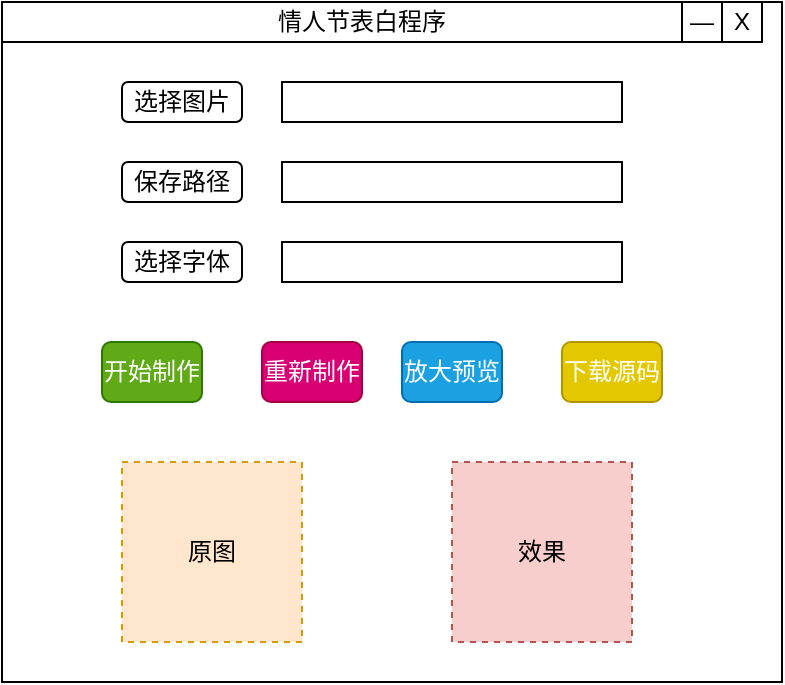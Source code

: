 <mxfile version="14.1.1" type="github"><diagram id="YMiIkgycKB9Jonp-TjeI" name="Page-1"><mxGraphModel dx="868" dy="450" grid="0" gridSize="10" guides="1" tooltips="1" connect="1" arrows="1" fold="1" page="1" pageScale="1" pageWidth="827" pageHeight="1169" math="0" shadow="0"><root><mxCell id="0"/><mxCell id="1" parent="0"/><mxCell id="mZqXW9pUNQk6JRSJBsDW-1" value="" style="rounded=0;whiteSpace=wrap;html=1;" vertex="1" parent="1"><mxGeometry x="180" y="140" width="390" height="340" as="geometry"/></mxCell><mxCell id="mZqXW9pUNQk6JRSJBsDW-3" value="选择图片" style="rounded=1;whiteSpace=wrap;html=1;" vertex="1" parent="1"><mxGeometry x="240" y="180" width="60" height="20" as="geometry"/></mxCell><mxCell id="mZqXW9pUNQk6JRSJBsDW-4" value="" style="rounded=0;whiteSpace=wrap;html=1;" vertex="1" parent="1"><mxGeometry x="320" y="180" width="170" height="20" as="geometry"/></mxCell><mxCell id="mZqXW9pUNQk6JRSJBsDW-5" value="保存路径" style="rounded=1;whiteSpace=wrap;html=1;" vertex="1" parent="1"><mxGeometry x="240" y="220" width="60" height="20" as="geometry"/></mxCell><mxCell id="mZqXW9pUNQk6JRSJBsDW-6" value="" style="rounded=0;whiteSpace=wrap;html=1;" vertex="1" parent="1"><mxGeometry x="320" y="220" width="170" height="20" as="geometry"/></mxCell><mxCell id="mZqXW9pUNQk6JRSJBsDW-7" value="开始制作" style="rounded=1;whiteSpace=wrap;html=1;fillColor=#60a917;strokeColor=#2D7600;fontColor=#ffffff;" vertex="1" parent="1"><mxGeometry x="230" y="310" width="50" height="30" as="geometry"/></mxCell><mxCell id="mZqXW9pUNQk6JRSJBsDW-8" value="重新制作" style="rounded=1;whiteSpace=wrap;html=1;fillColor=#d80073;strokeColor=#A50040;fontColor=#ffffff;" vertex="1" parent="1"><mxGeometry x="310" y="310" width="50" height="30" as="geometry"/></mxCell><mxCell id="mZqXW9pUNQk6JRSJBsDW-9" value="选择字体" style="rounded=1;whiteSpace=wrap;html=1;" vertex="1" parent="1"><mxGeometry x="240" y="260" width="60" height="20" as="geometry"/></mxCell><mxCell id="mZqXW9pUNQk6JRSJBsDW-10" value="" style="rounded=0;whiteSpace=wrap;html=1;" vertex="1" parent="1"><mxGeometry x="320" y="260" width="170" height="20" as="geometry"/></mxCell><mxCell id="mZqXW9pUNQk6JRSJBsDW-11" value="X" style="rounded=0;whiteSpace=wrap;html=1;" vertex="1" parent="1"><mxGeometry x="540" y="140" width="20" height="20" as="geometry"/></mxCell><mxCell id="mZqXW9pUNQk6JRSJBsDW-12" value="—" style="rounded=0;whiteSpace=wrap;html=1;" vertex="1" parent="1"><mxGeometry x="520" y="140" width="20" height="20" as="geometry"/></mxCell><mxCell id="mZqXW9pUNQk6JRSJBsDW-14" value="" style="endArrow=none;html=1;" edge="1" parent="1"><mxGeometry width="50" height="50" relative="1" as="geometry"><mxPoint x="180" y="160" as="sourcePoint"/><mxPoint x="530" y="160" as="targetPoint"/></mxGeometry></mxCell><mxCell id="mZqXW9pUNQk6JRSJBsDW-15" value="情人节表白程序" style="text;html=1;strokeColor=none;fillColor=none;align=center;verticalAlign=middle;whiteSpace=wrap;rounded=0;" vertex="1" parent="1"><mxGeometry x="310" y="140" width="100" height="20" as="geometry"/></mxCell><mxCell id="mZqXW9pUNQk6JRSJBsDW-16" value="放大预览" style="rounded=1;whiteSpace=wrap;html=1;fillColor=#1ba1e2;strokeColor=#006EAF;fontColor=#ffffff;" vertex="1" parent="1"><mxGeometry x="380" y="310" width="50" height="30" as="geometry"/></mxCell><mxCell id="mZqXW9pUNQk6JRSJBsDW-17" value="下载源码" style="rounded=1;whiteSpace=wrap;html=1;fillColor=#e3c800;strokeColor=#B09500;fontColor=#ffffff;" vertex="1" parent="1"><mxGeometry x="460" y="310" width="50" height="30" as="geometry"/></mxCell><mxCell id="mZqXW9pUNQk6JRSJBsDW-20" value="原图" style="whiteSpace=wrap;html=1;aspect=fixed;fillColor=#ffe6cc;strokeColor=#d79b00;dashed=1;" vertex="1" parent="1"><mxGeometry x="240" y="370" width="90" height="90" as="geometry"/></mxCell><mxCell id="mZqXW9pUNQk6JRSJBsDW-21" value="效果" style="whiteSpace=wrap;html=1;aspect=fixed;fillColor=#f8cecc;strokeColor=#b85450;dashed=1;" vertex="1" parent="1"><mxGeometry x="405" y="370" width="90" height="90" as="geometry"/></mxCell></root></mxGraphModel></diagram></mxfile>